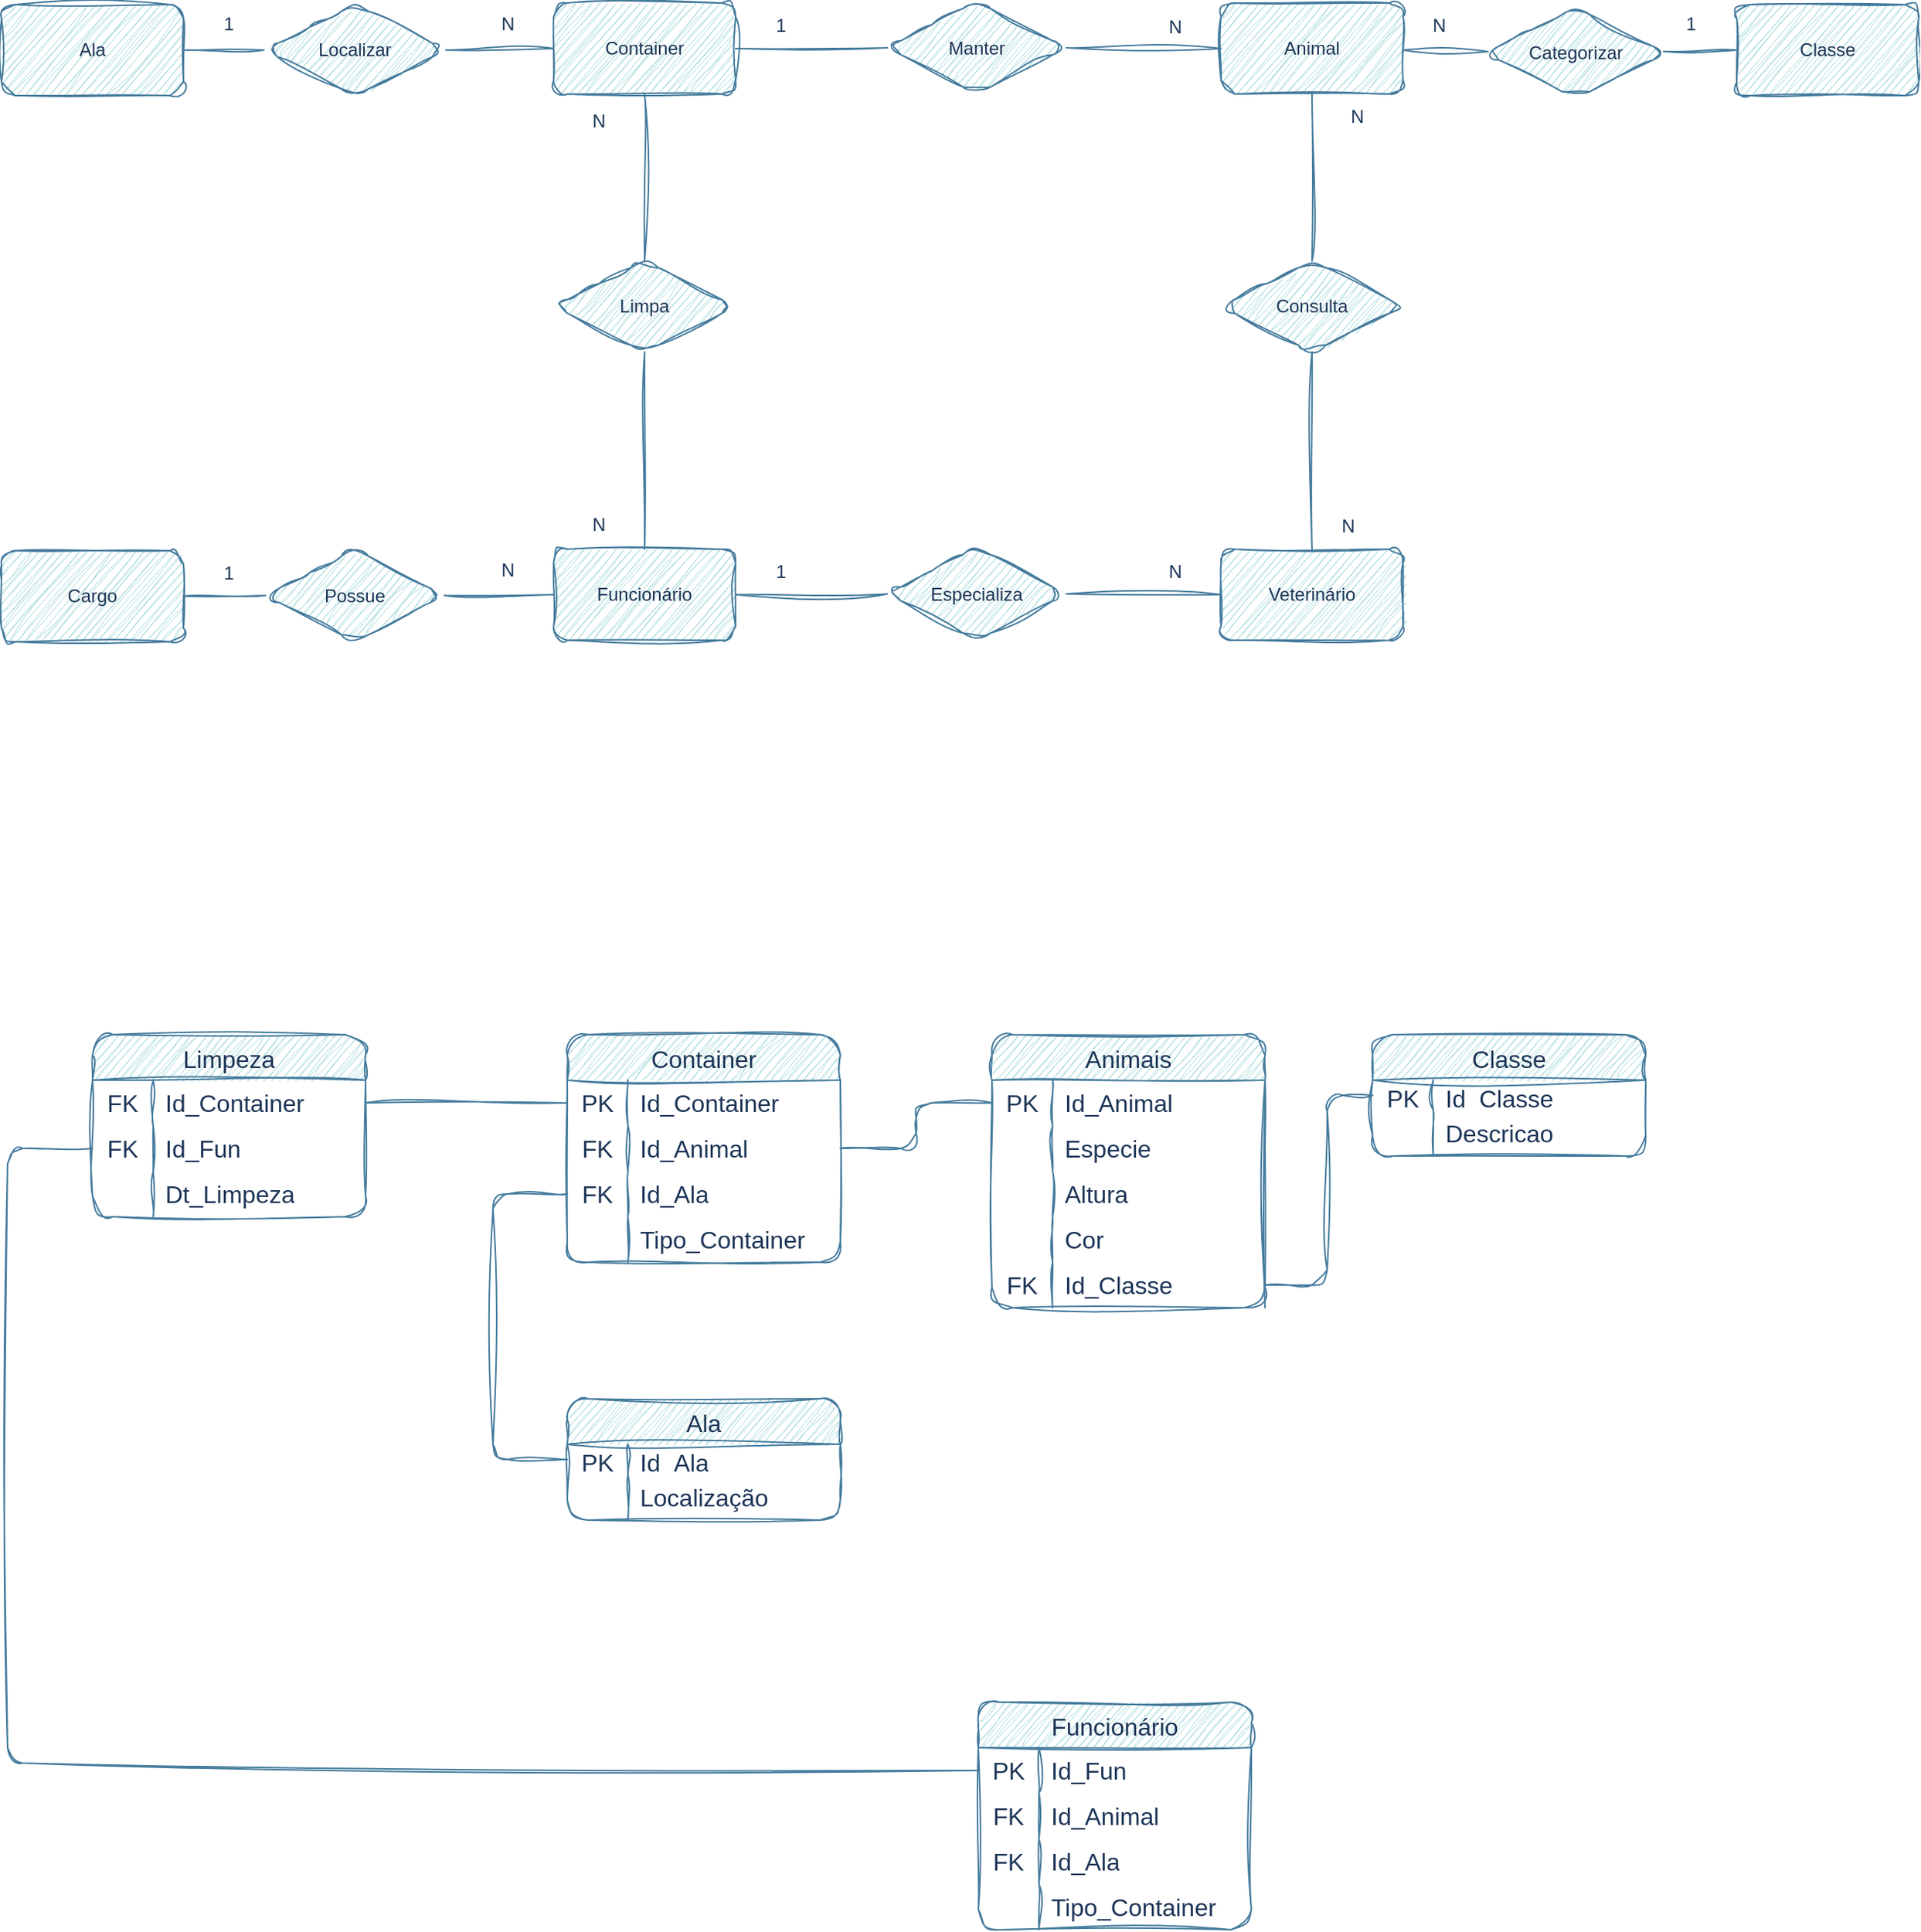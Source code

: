 <mxfile version="22.1.3" type="github">
  <diagram id="C5RBs43oDa-KdzZeNtuy" name="Page-1">
    <mxGraphModel dx="3082" dy="2547" grid="1" gridSize="10" guides="1" tooltips="1" connect="1" arrows="1" fold="1" page="1" pageScale="1" pageWidth="1169" pageHeight="827" background="#FFFFFF" math="0" shadow="0">
      <root>
        <mxCell id="WIyWlLk6GJQsqaUBKTNV-0" />
        <mxCell id="WIyWlLk6GJQsqaUBKTNV-1" parent="WIyWlLk6GJQsqaUBKTNV-0" />
        <mxCell id="AoaK_2IaSsDuwdZKF_Ht-1" value="Classe" style="rounded=1;whiteSpace=wrap;html=1;sketch=1;curveFitting=1;jiggle=2;labelBackgroundColor=none;fillColor=#A8DADC;strokeColor=#457B9D;fontColor=#1D3557;" parent="WIyWlLk6GJQsqaUBKTNV-1" vertex="1">
          <mxGeometry x="500" y="-919" width="120" height="60" as="geometry" />
        </mxCell>
        <mxCell id="AoaK_2IaSsDuwdZKF_Ht-3" value="" style="endArrow=none;html=1;rounded=1;entryX=0;entryY=0.5;entryDx=0;entryDy=0;sketch=1;curveFitting=1;jiggle=2;labelBackgroundColor=none;strokeColor=#457B9D;fontColor=default;" parent="WIyWlLk6GJQsqaUBKTNV-1" source="AoaK_2IaSsDuwdZKF_Ht-0" target="AoaK_2IaSsDuwdZKF_Ht-1" edge="1">
          <mxGeometry width="50" height="50" relative="1" as="geometry">
            <mxPoint x="478" y="-840" as="sourcePoint" />
            <mxPoint x="548.711" y="-890" as="targetPoint" />
          </mxGeometry>
        </mxCell>
        <mxCell id="AoaK_2IaSsDuwdZKF_Ht-4" value="Animal" style="rounded=1;whiteSpace=wrap;html=1;sketch=1;curveFitting=1;jiggle=2;labelBackgroundColor=none;fillColor=#A8DADC;strokeColor=#457B9D;fontColor=#1D3557;" parent="WIyWlLk6GJQsqaUBKTNV-1" vertex="1">
          <mxGeometry x="160" y="-920" width="120" height="60" as="geometry" />
        </mxCell>
        <mxCell id="AoaK_2IaSsDuwdZKF_Ht-8" value="N" style="text;html=1;strokeColor=none;fillColor=none;align=center;verticalAlign=middle;whiteSpace=wrap;rounded=1;sketch=1;curveFitting=1;jiggle=2;labelBackgroundColor=none;fontColor=#1D3557;" parent="WIyWlLk6GJQsqaUBKTNV-1" vertex="1">
          <mxGeometry x="274" y="-920" width="60" height="30" as="geometry" />
        </mxCell>
        <mxCell id="AoaK_2IaSsDuwdZKF_Ht-9" value="1" style="text;html=1;strokeColor=none;fillColor=none;align=center;verticalAlign=middle;whiteSpace=wrap;rounded=1;sketch=1;curveFitting=1;jiggle=2;labelBackgroundColor=none;fontColor=#1D3557;" parent="WIyWlLk6GJQsqaUBKTNV-1" vertex="1">
          <mxGeometry x="440" y="-921" width="60" height="30" as="geometry" />
        </mxCell>
        <mxCell id="AoaK_2IaSsDuwdZKF_Ht-14" value="Manter" style="rhombus;whiteSpace=wrap;html=1;rounded=1;sketch=1;curveFitting=1;jiggle=2;labelBackgroundColor=none;fillColor=#A8DADC;strokeColor=#457B9D;fontColor=#1D3557;" parent="WIyWlLk6GJQsqaUBKTNV-1" vertex="1">
          <mxGeometry x="-60" y="-921" width="118" height="61" as="geometry" />
        </mxCell>
        <mxCell id="AoaK_2IaSsDuwdZKF_Ht-15" value="Container" style="rounded=1;whiteSpace=wrap;html=1;sketch=1;curveFitting=1;jiggle=2;labelBackgroundColor=none;fillColor=#A8DADC;strokeColor=#457B9D;fontColor=#1D3557;" parent="WIyWlLk6GJQsqaUBKTNV-1" vertex="1">
          <mxGeometry x="-280" y="-920" width="120" height="60" as="geometry" />
        </mxCell>
        <mxCell id="AoaK_2IaSsDuwdZKF_Ht-16" value="" style="endArrow=none;html=1;rounded=1;exitX=1;exitY=0.5;exitDx=0;exitDy=0;entryX=0;entryY=0.5;entryDx=0;entryDy=0;sketch=1;curveFitting=1;jiggle=2;labelBackgroundColor=none;strokeColor=#457B9D;fontColor=default;" parent="WIyWlLk6GJQsqaUBKTNV-1" source="AoaK_2IaSsDuwdZKF_Ht-14" target="AoaK_2IaSsDuwdZKF_Ht-4" edge="1">
          <mxGeometry width="50" height="50" relative="1" as="geometry">
            <mxPoint x="290" y="-880" as="sourcePoint" />
            <mxPoint x="390" y="-880" as="targetPoint" />
          </mxGeometry>
        </mxCell>
        <mxCell id="AoaK_2IaSsDuwdZKF_Ht-17" value="" style="endArrow=none;html=1;rounded=1;exitX=1;exitY=0.5;exitDx=0;exitDy=0;entryX=0;entryY=0.5;entryDx=0;entryDy=0;sketch=1;curveFitting=1;jiggle=2;labelBackgroundColor=none;strokeColor=#457B9D;fontColor=default;" parent="WIyWlLk6GJQsqaUBKTNV-1" source="AoaK_2IaSsDuwdZKF_Ht-15" target="AoaK_2IaSsDuwdZKF_Ht-14" edge="1">
          <mxGeometry width="50" height="50" relative="1" as="geometry">
            <mxPoint x="38" y="-880" as="sourcePoint" />
            <mxPoint x="170" y="-880" as="targetPoint" />
          </mxGeometry>
        </mxCell>
        <mxCell id="AoaK_2IaSsDuwdZKF_Ht-18" value="N" style="text;html=1;strokeColor=none;fillColor=none;align=center;verticalAlign=middle;whiteSpace=wrap;rounded=1;sketch=1;curveFitting=1;jiggle=2;labelBackgroundColor=none;fontColor=#1D3557;" parent="WIyWlLk6GJQsqaUBKTNV-1" vertex="1">
          <mxGeometry x="100" y="-919" width="60" height="30" as="geometry" />
        </mxCell>
        <mxCell id="AoaK_2IaSsDuwdZKF_Ht-19" value="1" style="text;html=1;strokeColor=none;fillColor=none;align=center;verticalAlign=middle;whiteSpace=wrap;rounded=1;sketch=1;curveFitting=1;jiggle=2;labelBackgroundColor=none;fontColor=#1D3557;" parent="WIyWlLk6GJQsqaUBKTNV-1" vertex="1">
          <mxGeometry x="-160" y="-920" width="60" height="30" as="geometry" />
        </mxCell>
        <mxCell id="AoaK_2IaSsDuwdZKF_Ht-26" value="Veterinário" style="rounded=1;whiteSpace=wrap;html=1;sketch=1;curveFitting=1;jiggle=2;labelBackgroundColor=none;fillColor=#A8DADC;strokeColor=#457B9D;fontColor=#1D3557;" parent="WIyWlLk6GJQsqaUBKTNV-1" vertex="1">
          <mxGeometry x="160" y="-560" width="120" height="60" as="geometry" />
        </mxCell>
        <mxCell id="AoaK_2IaSsDuwdZKF_Ht-27" value="Consulta" style="rhombus;whiteSpace=wrap;html=1;rounded=1;sketch=1;curveFitting=1;jiggle=2;labelBackgroundColor=none;fillColor=#A8DADC;strokeColor=#457B9D;fontColor=#1D3557;" parent="WIyWlLk6GJQsqaUBKTNV-1" vertex="1">
          <mxGeometry x="160" y="-750" width="120" height="60" as="geometry" />
        </mxCell>
        <mxCell id="AoaK_2IaSsDuwdZKF_Ht-29" value="" style="endArrow=none;html=1;rounded=1;entryX=0.5;entryY=0;entryDx=0;entryDy=0;exitX=0.5;exitY=1;exitDx=0;exitDy=0;sketch=1;curveFitting=1;jiggle=2;labelBackgroundColor=none;strokeColor=#457B9D;fontColor=default;" parent="WIyWlLk6GJQsqaUBKTNV-1" source="AoaK_2IaSsDuwdZKF_Ht-27" target="AoaK_2IaSsDuwdZKF_Ht-26" edge="1">
          <mxGeometry width="50" height="50" relative="1" as="geometry">
            <mxPoint x="220" y="-680" as="sourcePoint" />
            <mxPoint x="230" y="-781" as="targetPoint" />
          </mxGeometry>
        </mxCell>
        <mxCell id="AoaK_2IaSsDuwdZKF_Ht-30" value="Funcionário" style="rounded=1;whiteSpace=wrap;html=1;sketch=1;curveFitting=1;jiggle=2;labelBackgroundColor=none;fillColor=#A8DADC;strokeColor=#457B9D;fontColor=#1D3557;" parent="WIyWlLk6GJQsqaUBKTNV-1" vertex="1">
          <mxGeometry x="-280" y="-560" width="120" height="60" as="geometry" />
        </mxCell>
        <mxCell id="AoaK_2IaSsDuwdZKF_Ht-35" value="N" style="text;html=1;strokeColor=none;fillColor=none;align=center;verticalAlign=middle;whiteSpace=wrap;rounded=1;sketch=1;curveFitting=1;jiggle=2;labelBackgroundColor=none;fontColor=#1D3557;" parent="WIyWlLk6GJQsqaUBKTNV-1" vertex="1">
          <mxGeometry x="214" y="-590" width="60" height="30" as="geometry" />
        </mxCell>
        <mxCell id="AoaK_2IaSsDuwdZKF_Ht-44" value="Animais" style="shape=table;startSize=30;container=1;collapsible=0;childLayout=tableLayout;fixedRows=1;rowLines=0;fontStyle=0;strokeColor=#457B9D;fontSize=16;rounded=1;sketch=1;curveFitting=1;jiggle=2;labelBackgroundColor=none;fillColor=#A8DADC;fontColor=#1D3557;" parent="WIyWlLk6GJQsqaUBKTNV-1" vertex="1">
          <mxGeometry x="9" y="-240" width="180" height="180" as="geometry" />
        </mxCell>
        <mxCell id="AoaK_2IaSsDuwdZKF_Ht-45" value="" style="shape=tableRow;horizontal=0;startSize=0;swimlaneHead=0;swimlaneBody=0;top=0;left=0;bottom=0;right=0;collapsible=0;dropTarget=0;fillColor=none;points=[[0,0.5],[1,0.5]];portConstraint=eastwest;strokeColor=#457B9D;fontSize=16;rounded=1;sketch=1;curveFitting=1;jiggle=2;labelBackgroundColor=none;fontColor=#1D3557;" parent="AoaK_2IaSsDuwdZKF_Ht-44" vertex="1">
          <mxGeometry y="30" width="180" height="30" as="geometry" />
        </mxCell>
        <mxCell id="AoaK_2IaSsDuwdZKF_Ht-46" value="PK" style="shape=partialRectangle;html=1;whiteSpace=wrap;connectable=0;fillColor=none;top=0;left=0;bottom=0;right=0;overflow=hidden;pointerEvents=1;strokeColor=#457B9D;fontSize=16;rounded=1;sketch=1;curveFitting=1;jiggle=2;labelBackgroundColor=none;fontColor=#1D3557;" parent="AoaK_2IaSsDuwdZKF_Ht-45" vertex="1">
          <mxGeometry width="40" height="30" as="geometry">
            <mxRectangle width="40" height="30" as="alternateBounds" />
          </mxGeometry>
        </mxCell>
        <mxCell id="AoaK_2IaSsDuwdZKF_Ht-47" value="Id_Animal" style="shape=partialRectangle;html=1;whiteSpace=wrap;connectable=0;fillColor=none;top=0;left=0;bottom=0;right=0;align=left;spacingLeft=6;overflow=hidden;strokeColor=#457B9D;fontSize=16;rounded=1;sketch=1;curveFitting=1;jiggle=2;labelBackgroundColor=none;fontColor=#1D3557;" parent="AoaK_2IaSsDuwdZKF_Ht-45" vertex="1">
          <mxGeometry x="40" width="140" height="30" as="geometry">
            <mxRectangle width="140" height="30" as="alternateBounds" />
          </mxGeometry>
        </mxCell>
        <mxCell id="AoaK_2IaSsDuwdZKF_Ht-48" value="" style="shape=tableRow;horizontal=0;startSize=0;swimlaneHead=0;swimlaneBody=0;top=0;left=0;bottom=0;right=0;collapsible=0;dropTarget=0;fillColor=none;points=[[0,0.5],[1,0.5]];portConstraint=eastwest;strokeColor=#457B9D;fontSize=16;rounded=1;sketch=1;curveFitting=1;jiggle=2;labelBackgroundColor=none;fontColor=#1D3557;" parent="AoaK_2IaSsDuwdZKF_Ht-44" vertex="1">
          <mxGeometry y="60" width="180" height="30" as="geometry" />
        </mxCell>
        <mxCell id="AoaK_2IaSsDuwdZKF_Ht-49" value="" style="shape=partialRectangle;html=1;whiteSpace=wrap;connectable=0;fillColor=none;top=0;left=0;bottom=0;right=0;overflow=hidden;strokeColor=#457B9D;fontSize=16;rounded=1;sketch=1;curveFitting=1;jiggle=2;labelBackgroundColor=none;fontColor=#1D3557;" parent="AoaK_2IaSsDuwdZKF_Ht-48" vertex="1">
          <mxGeometry width="40" height="30" as="geometry">
            <mxRectangle width="40" height="30" as="alternateBounds" />
          </mxGeometry>
        </mxCell>
        <mxCell id="AoaK_2IaSsDuwdZKF_Ht-50" value="Especie" style="shape=partialRectangle;html=1;whiteSpace=wrap;connectable=0;fillColor=none;top=0;left=0;bottom=0;right=0;align=left;spacingLeft=6;overflow=hidden;strokeColor=#457B9D;fontSize=16;rounded=1;sketch=1;curveFitting=1;jiggle=2;labelBackgroundColor=none;fontColor=#1D3557;" parent="AoaK_2IaSsDuwdZKF_Ht-48" vertex="1">
          <mxGeometry x="40" width="140" height="30" as="geometry">
            <mxRectangle width="140" height="30" as="alternateBounds" />
          </mxGeometry>
        </mxCell>
        <mxCell id="AoaK_2IaSsDuwdZKF_Ht-51" value="" style="shape=tableRow;horizontal=0;startSize=0;swimlaneHead=0;swimlaneBody=0;top=0;left=0;bottom=0;right=0;collapsible=0;dropTarget=0;fillColor=none;points=[[0,0.5],[1,0.5]];portConstraint=eastwest;strokeColor=#457B9D;fontSize=16;rounded=1;sketch=1;curveFitting=1;jiggle=2;labelBackgroundColor=none;fontColor=#1D3557;" parent="AoaK_2IaSsDuwdZKF_Ht-44" vertex="1">
          <mxGeometry y="90" width="180" height="30" as="geometry" />
        </mxCell>
        <mxCell id="AoaK_2IaSsDuwdZKF_Ht-52" value="" style="shape=partialRectangle;html=1;whiteSpace=wrap;connectable=0;fillColor=none;top=0;left=0;bottom=0;right=0;overflow=hidden;strokeColor=#457B9D;fontSize=16;rounded=1;sketch=1;curveFitting=1;jiggle=2;labelBackgroundColor=none;fontColor=#1D3557;" parent="AoaK_2IaSsDuwdZKF_Ht-51" vertex="1">
          <mxGeometry width="40" height="30" as="geometry">
            <mxRectangle width="40" height="30" as="alternateBounds" />
          </mxGeometry>
        </mxCell>
        <mxCell id="AoaK_2IaSsDuwdZKF_Ht-53" value="Altura" style="shape=partialRectangle;html=1;whiteSpace=wrap;connectable=0;fillColor=none;top=0;left=0;bottom=0;right=0;align=left;spacingLeft=6;overflow=hidden;strokeColor=#457B9D;fontSize=16;rounded=1;sketch=1;curveFitting=1;jiggle=2;labelBackgroundColor=none;fontColor=#1D3557;" parent="AoaK_2IaSsDuwdZKF_Ht-51" vertex="1">
          <mxGeometry x="40" width="140" height="30" as="geometry">
            <mxRectangle width="140" height="30" as="alternateBounds" />
          </mxGeometry>
        </mxCell>
        <mxCell id="AoaK_2IaSsDuwdZKF_Ht-56" value="" style="shape=tableRow;horizontal=0;startSize=0;swimlaneHead=0;swimlaneBody=0;top=0;left=0;bottom=0;right=0;collapsible=0;dropTarget=0;fillColor=none;points=[[0,0.5],[1,0.5]];portConstraint=eastwest;strokeColor=#457B9D;fontSize=16;rounded=1;sketch=1;curveFitting=1;jiggle=2;labelBackgroundColor=none;fontColor=#1D3557;" parent="AoaK_2IaSsDuwdZKF_Ht-44" vertex="1">
          <mxGeometry y="120" width="180" height="30" as="geometry" />
        </mxCell>
        <mxCell id="AoaK_2IaSsDuwdZKF_Ht-57" value="" style="shape=partialRectangle;html=1;whiteSpace=wrap;connectable=0;fillColor=none;top=0;left=0;bottom=0;right=0;overflow=hidden;strokeColor=#457B9D;fontSize=16;rounded=1;sketch=1;curveFitting=1;jiggle=2;labelBackgroundColor=none;fontColor=#1D3557;" parent="AoaK_2IaSsDuwdZKF_Ht-56" vertex="1">
          <mxGeometry width="40" height="30" as="geometry">
            <mxRectangle width="40" height="30" as="alternateBounds" />
          </mxGeometry>
        </mxCell>
        <mxCell id="AoaK_2IaSsDuwdZKF_Ht-58" value="Cor" style="shape=partialRectangle;html=1;whiteSpace=wrap;connectable=0;fillColor=none;top=0;left=0;bottom=0;right=0;align=left;spacingLeft=6;overflow=hidden;strokeColor=#457B9D;fontSize=16;rounded=1;sketch=1;curveFitting=1;jiggle=2;labelBackgroundColor=none;fontColor=#1D3557;" parent="AoaK_2IaSsDuwdZKF_Ht-56" vertex="1">
          <mxGeometry x="40" width="140" height="30" as="geometry">
            <mxRectangle width="140" height="30" as="alternateBounds" />
          </mxGeometry>
        </mxCell>
        <mxCell id="AoaK_2IaSsDuwdZKF_Ht-115" value="" style="shape=tableRow;horizontal=0;startSize=0;swimlaneHead=0;swimlaneBody=0;top=0;left=0;bottom=0;right=0;collapsible=0;dropTarget=0;fillColor=none;points=[[0,0.5],[1,0.5]];portConstraint=eastwest;strokeColor=#457B9D;fontSize=16;rounded=1;sketch=1;curveFitting=1;jiggle=2;labelBackgroundColor=none;fontColor=#1D3557;" parent="AoaK_2IaSsDuwdZKF_Ht-44" vertex="1">
          <mxGeometry y="150" width="180" height="30" as="geometry" />
        </mxCell>
        <mxCell id="AoaK_2IaSsDuwdZKF_Ht-116" value="FK" style="shape=partialRectangle;html=1;whiteSpace=wrap;connectable=0;fillColor=none;top=0;left=0;bottom=0;right=0;overflow=hidden;strokeColor=#457B9D;fontSize=16;rounded=1;sketch=1;curveFitting=1;jiggle=2;labelBackgroundColor=none;fontColor=#1D3557;" parent="AoaK_2IaSsDuwdZKF_Ht-115" vertex="1">
          <mxGeometry width="40" height="30" as="geometry">
            <mxRectangle width="40" height="30" as="alternateBounds" />
          </mxGeometry>
        </mxCell>
        <mxCell id="AoaK_2IaSsDuwdZKF_Ht-117" value="Id_Classe" style="shape=partialRectangle;html=1;whiteSpace=wrap;connectable=0;fillColor=none;top=0;left=0;bottom=0;right=0;align=left;spacingLeft=6;overflow=hidden;strokeColor=#457B9D;fontSize=16;rounded=1;sketch=1;curveFitting=1;jiggle=2;labelBackgroundColor=none;fontColor=#1D3557;" parent="AoaK_2IaSsDuwdZKF_Ht-115" vertex="1">
          <mxGeometry x="40" width="140" height="30" as="geometry">
            <mxRectangle width="140" height="30" as="alternateBounds" />
          </mxGeometry>
        </mxCell>
        <mxCell id="lIdoPf1gGKjcN349rqHI-10" value="" style="shape=waypoint;sketch=1;size=6;pointerEvents=1;points=[];fillColor=#A8DADC;resizable=0;rotatable=0;perimeter=centerPerimeter;snapToPoint=1;fontSize=16;strokeColor=#457B9D;fontColor=#1D3557;startSize=30;fontStyle=0;rounded=1;curveFitting=1;jiggle=2;labelBackgroundColor=none;hachureGap=4;fontFamily=Architects Daughter;fontSource=https%3A%2F%2Ffonts.googleapis.com%2Fcss%3Ffamily%3DArchitects%2BDaughter;" vertex="1" parent="AoaK_2IaSsDuwdZKF_Ht-115">
          <mxGeometry x="180" width="NaN" height="30" as="geometry">
            <mxRectangle width="NaN" height="30" as="alternateBounds" />
          </mxGeometry>
        </mxCell>
        <mxCell id="AoaK_2IaSsDuwdZKF_Ht-59" value="Container" style="shape=table;startSize=30;container=1;collapsible=0;childLayout=tableLayout;fixedRows=1;rowLines=0;fontStyle=0;strokeColor=#457B9D;fontSize=16;rounded=1;sketch=1;curveFitting=1;jiggle=2;labelBackgroundColor=none;fillColor=#A8DADC;fontColor=#1D3557;" parent="WIyWlLk6GJQsqaUBKTNV-1" vertex="1">
          <mxGeometry x="-271" y="-240" width="180" height="150" as="geometry" />
        </mxCell>
        <mxCell id="AoaK_2IaSsDuwdZKF_Ht-60" value="" style="shape=tableRow;horizontal=0;startSize=0;swimlaneHead=0;swimlaneBody=0;top=0;left=0;bottom=0;right=0;collapsible=0;dropTarget=0;fillColor=none;points=[[0,0.5],[1,0.5]];portConstraint=eastwest;strokeColor=#457B9D;fontSize=16;rounded=1;sketch=1;curveFitting=1;jiggle=2;labelBackgroundColor=none;fontColor=#1D3557;" parent="AoaK_2IaSsDuwdZKF_Ht-59" vertex="1">
          <mxGeometry y="30" width="180" height="30" as="geometry" />
        </mxCell>
        <mxCell id="AoaK_2IaSsDuwdZKF_Ht-61" value="PK" style="shape=partialRectangle;html=1;whiteSpace=wrap;connectable=0;fillColor=none;top=0;left=0;bottom=0;right=0;overflow=hidden;pointerEvents=1;strokeColor=#457B9D;fontSize=16;rounded=1;sketch=1;curveFitting=1;jiggle=2;labelBackgroundColor=none;fontColor=#1D3557;" parent="AoaK_2IaSsDuwdZKF_Ht-60" vertex="1">
          <mxGeometry width="40" height="30" as="geometry">
            <mxRectangle width="40" height="30" as="alternateBounds" />
          </mxGeometry>
        </mxCell>
        <mxCell id="AoaK_2IaSsDuwdZKF_Ht-62" value="Id_Container" style="shape=partialRectangle;html=1;whiteSpace=wrap;connectable=0;fillColor=none;top=0;left=0;bottom=0;right=0;align=left;spacingLeft=6;overflow=hidden;strokeColor=#457B9D;fontSize=16;rounded=1;sketch=1;curveFitting=1;jiggle=2;labelBackgroundColor=none;fontColor=#1D3557;" parent="AoaK_2IaSsDuwdZKF_Ht-60" vertex="1">
          <mxGeometry x="40" width="140" height="30" as="geometry">
            <mxRectangle width="140" height="30" as="alternateBounds" />
          </mxGeometry>
        </mxCell>
        <mxCell id="AoaK_2IaSsDuwdZKF_Ht-63" value="" style="shape=tableRow;horizontal=0;startSize=0;swimlaneHead=0;swimlaneBody=0;top=0;left=0;bottom=0;right=0;collapsible=0;dropTarget=0;fillColor=none;points=[[0,0.5],[1,0.5]];portConstraint=eastwest;strokeColor=#457B9D;fontSize=16;rounded=1;sketch=1;curveFitting=1;jiggle=2;labelBackgroundColor=none;fontColor=#1D3557;" parent="AoaK_2IaSsDuwdZKF_Ht-59" vertex="1">
          <mxGeometry y="60" width="180" height="30" as="geometry" />
        </mxCell>
        <mxCell id="AoaK_2IaSsDuwdZKF_Ht-64" value="FK" style="shape=partialRectangle;html=1;whiteSpace=wrap;connectable=0;fillColor=none;top=0;left=0;bottom=0;right=0;overflow=hidden;strokeColor=#457B9D;fontSize=16;rounded=1;sketch=1;curveFitting=1;jiggle=2;labelBackgroundColor=none;fontColor=#1D3557;" parent="AoaK_2IaSsDuwdZKF_Ht-63" vertex="1">
          <mxGeometry width="40" height="30" as="geometry">
            <mxRectangle width="40" height="30" as="alternateBounds" />
          </mxGeometry>
        </mxCell>
        <mxCell id="AoaK_2IaSsDuwdZKF_Ht-65" value="Id_Animal" style="shape=partialRectangle;html=1;whiteSpace=wrap;connectable=0;fillColor=none;top=0;left=0;bottom=0;right=0;align=left;spacingLeft=6;overflow=hidden;strokeColor=#457B9D;fontSize=16;rounded=1;sketch=1;curveFitting=1;jiggle=2;labelBackgroundColor=none;fontColor=#1D3557;" parent="AoaK_2IaSsDuwdZKF_Ht-63" vertex="1">
          <mxGeometry x="40" width="140" height="30" as="geometry">
            <mxRectangle width="140" height="30" as="alternateBounds" />
          </mxGeometry>
        </mxCell>
        <mxCell id="AoaK_2IaSsDuwdZKF_Ht-85" value="" style="shape=tableRow;horizontal=0;startSize=0;swimlaneHead=0;swimlaneBody=0;top=0;left=0;bottom=0;right=0;collapsible=0;dropTarget=0;fillColor=none;points=[[0,0.5],[1,0.5]];portConstraint=eastwest;strokeColor=#457B9D;fontSize=16;rounded=1;sketch=1;curveFitting=1;jiggle=2;labelBackgroundColor=none;fontColor=#1D3557;" parent="AoaK_2IaSsDuwdZKF_Ht-59" vertex="1">
          <mxGeometry y="90" width="180" height="30" as="geometry" />
        </mxCell>
        <mxCell id="AoaK_2IaSsDuwdZKF_Ht-86" value="FK" style="shape=partialRectangle;html=1;whiteSpace=wrap;connectable=0;fillColor=none;top=0;left=0;bottom=0;right=0;overflow=hidden;strokeColor=#457B9D;fontSize=16;rounded=1;sketch=1;curveFitting=1;jiggle=2;labelBackgroundColor=none;fontColor=#1D3557;" parent="AoaK_2IaSsDuwdZKF_Ht-85" vertex="1">
          <mxGeometry width="40" height="30" as="geometry">
            <mxRectangle width="40" height="30" as="alternateBounds" />
          </mxGeometry>
        </mxCell>
        <mxCell id="AoaK_2IaSsDuwdZKF_Ht-87" value="Id_Ala" style="shape=partialRectangle;html=1;whiteSpace=wrap;connectable=0;fillColor=none;top=0;left=0;bottom=0;right=0;align=left;spacingLeft=6;overflow=hidden;strokeColor=#457B9D;fontSize=16;rounded=1;sketch=1;curveFitting=1;jiggle=2;labelBackgroundColor=none;fontColor=#1D3557;" parent="AoaK_2IaSsDuwdZKF_Ht-85" vertex="1">
          <mxGeometry x="40" width="140" height="30" as="geometry">
            <mxRectangle width="140" height="30" as="alternateBounds" />
          </mxGeometry>
        </mxCell>
        <mxCell id="AoaK_2IaSsDuwdZKF_Ht-66" value="" style="shape=tableRow;horizontal=0;startSize=0;swimlaneHead=0;swimlaneBody=0;top=0;left=0;bottom=0;right=0;collapsible=0;dropTarget=0;fillColor=none;points=[[0,0.5],[1,0.5]];portConstraint=eastwest;strokeColor=#457B9D;fontSize=16;rounded=1;sketch=1;curveFitting=1;jiggle=2;labelBackgroundColor=none;fontColor=#1D3557;" parent="AoaK_2IaSsDuwdZKF_Ht-59" vertex="1">
          <mxGeometry y="120" width="180" height="30" as="geometry" />
        </mxCell>
        <mxCell id="AoaK_2IaSsDuwdZKF_Ht-67" value="" style="shape=partialRectangle;html=1;whiteSpace=wrap;connectable=0;fillColor=none;top=0;left=0;bottom=0;right=0;overflow=hidden;strokeColor=#457B9D;fontSize=16;rounded=1;sketch=1;curveFitting=1;jiggle=2;labelBackgroundColor=none;fontColor=#1D3557;" parent="AoaK_2IaSsDuwdZKF_Ht-66" vertex="1">
          <mxGeometry width="40" height="30" as="geometry">
            <mxRectangle width="40" height="30" as="alternateBounds" />
          </mxGeometry>
        </mxCell>
        <mxCell id="AoaK_2IaSsDuwdZKF_Ht-68" value="Tipo_Container" style="shape=partialRectangle;html=1;whiteSpace=wrap;connectable=0;fillColor=none;top=0;left=0;bottom=0;right=0;align=left;spacingLeft=6;overflow=hidden;strokeColor=#457B9D;fontSize=16;rounded=1;sketch=1;curveFitting=1;jiggle=2;labelBackgroundColor=none;fontColor=#1D3557;" parent="AoaK_2IaSsDuwdZKF_Ht-66" vertex="1">
          <mxGeometry x="40" width="140" height="30" as="geometry">
            <mxRectangle width="140" height="30" as="alternateBounds" />
          </mxGeometry>
        </mxCell>
        <mxCell id="AoaK_2IaSsDuwdZKF_Ht-75" value="Ala" style="shape=table;startSize=30;container=1;collapsible=0;childLayout=tableLayout;fixedRows=1;rowLines=0;fontStyle=0;strokeColor=#457B9D;fontSize=16;rounded=1;sketch=1;curveFitting=1;jiggle=2;labelBackgroundColor=none;fillColor=#A8DADC;fontColor=#1D3557;" parent="WIyWlLk6GJQsqaUBKTNV-1" vertex="1">
          <mxGeometry x="-271" width="180" height="80" as="geometry" />
        </mxCell>
        <mxCell id="AoaK_2IaSsDuwdZKF_Ht-76" value="" style="shape=tableRow;horizontal=0;startSize=0;swimlaneHead=0;swimlaneBody=0;top=0;left=0;bottom=0;right=0;collapsible=0;dropTarget=0;fillColor=none;points=[[0,0.5],[1,0.5]];portConstraint=eastwest;strokeColor=#457B9D;fontSize=16;rounded=1;sketch=1;curveFitting=1;jiggle=2;labelBackgroundColor=none;fontColor=#1D3557;" parent="AoaK_2IaSsDuwdZKF_Ht-75" vertex="1">
          <mxGeometry y="30" width="180" height="20" as="geometry" />
        </mxCell>
        <mxCell id="AoaK_2IaSsDuwdZKF_Ht-77" value="PK" style="shape=partialRectangle;html=1;whiteSpace=wrap;connectable=0;fillColor=none;top=0;left=0;bottom=0;right=0;overflow=hidden;pointerEvents=1;strokeColor=#457B9D;fontSize=16;rounded=1;sketch=1;curveFitting=1;jiggle=2;labelBackgroundColor=none;fontColor=#1D3557;" parent="AoaK_2IaSsDuwdZKF_Ht-76" vertex="1">
          <mxGeometry width="40" height="20" as="geometry">
            <mxRectangle width="40" height="20" as="alternateBounds" />
          </mxGeometry>
        </mxCell>
        <mxCell id="AoaK_2IaSsDuwdZKF_Ht-78" value="Id_Ala" style="shape=partialRectangle;html=1;whiteSpace=wrap;connectable=0;fillColor=none;top=0;left=0;bottom=0;right=0;align=left;spacingLeft=6;overflow=hidden;strokeColor=#457B9D;fontSize=16;rounded=1;sketch=1;curveFitting=1;jiggle=2;labelBackgroundColor=none;fontColor=#1D3557;" parent="AoaK_2IaSsDuwdZKF_Ht-76" vertex="1">
          <mxGeometry x="40" width="140" height="20" as="geometry">
            <mxRectangle width="140" height="20" as="alternateBounds" />
          </mxGeometry>
        </mxCell>
        <mxCell id="AoaK_2IaSsDuwdZKF_Ht-79" value="" style="shape=tableRow;horizontal=0;startSize=0;swimlaneHead=0;swimlaneBody=0;top=0;left=0;bottom=0;right=0;collapsible=0;dropTarget=0;fillColor=none;points=[[0,0.5],[1,0.5]];portConstraint=eastwest;strokeColor=#457B9D;fontSize=16;rounded=1;sketch=1;curveFitting=1;jiggle=2;labelBackgroundColor=none;fontColor=#1D3557;" parent="AoaK_2IaSsDuwdZKF_Ht-75" vertex="1">
          <mxGeometry y="50" width="180" height="30" as="geometry" />
        </mxCell>
        <mxCell id="AoaK_2IaSsDuwdZKF_Ht-80" value="" style="shape=partialRectangle;html=1;whiteSpace=wrap;connectable=0;fillColor=none;top=0;left=0;bottom=0;right=0;overflow=hidden;strokeColor=#457B9D;fontSize=16;rounded=1;sketch=1;curveFitting=1;jiggle=2;labelBackgroundColor=none;fontColor=#1D3557;" parent="AoaK_2IaSsDuwdZKF_Ht-79" vertex="1">
          <mxGeometry width="40" height="30" as="geometry">
            <mxRectangle width="40" height="30" as="alternateBounds" />
          </mxGeometry>
        </mxCell>
        <mxCell id="AoaK_2IaSsDuwdZKF_Ht-81" value="Localização" style="shape=partialRectangle;html=1;whiteSpace=wrap;connectable=0;fillColor=none;top=0;left=0;bottom=0;right=0;align=left;spacingLeft=6;overflow=hidden;strokeColor=#457B9D;fontSize=16;rounded=1;sketch=1;curveFitting=1;jiggle=2;labelBackgroundColor=none;fontColor=#1D3557;" parent="AoaK_2IaSsDuwdZKF_Ht-79" vertex="1">
          <mxGeometry x="40" width="140" height="30" as="geometry">
            <mxRectangle width="140" height="30" as="alternateBounds" />
          </mxGeometry>
        </mxCell>
        <mxCell id="AoaK_2IaSsDuwdZKF_Ht-88" value="" style="endArrow=none;html=1;rounded=1;exitX=0;exitY=0.5;exitDx=0;exitDy=0;entryX=1;entryY=0.5;entryDx=0;entryDy=0;sketch=1;curveFitting=1;jiggle=2;labelBackgroundColor=none;strokeColor=#457B9D;fontColor=default;" parent="WIyWlLk6GJQsqaUBKTNV-1" source="AoaK_2IaSsDuwdZKF_Ht-45" target="AoaK_2IaSsDuwdZKF_Ht-63" edge="1">
          <mxGeometry width="50" height="50" relative="1" as="geometry">
            <mxPoint x="-90" y="-360" as="sourcePoint" />
            <mxPoint x="-91" y="-300" as="targetPoint" />
            <Array as="points">
              <mxPoint x="-41" y="-195" />
              <mxPoint x="-41" y="-165" />
            </Array>
          </mxGeometry>
        </mxCell>
        <mxCell id="AoaK_2IaSsDuwdZKF_Ht-89" value="" style="endArrow=none;html=1;rounded=1;exitX=0;exitY=0.5;exitDx=0;exitDy=0;entryX=0;entryY=0.5;entryDx=0;entryDy=0;sketch=1;curveFitting=1;jiggle=2;labelBackgroundColor=none;strokeColor=#457B9D;fontColor=default;" parent="WIyWlLk6GJQsqaUBKTNV-1" source="AoaK_2IaSsDuwdZKF_Ht-85" target="AoaK_2IaSsDuwdZKF_Ht-76" edge="1">
          <mxGeometry width="50" height="50" relative="1" as="geometry">
            <mxPoint x="-290" y="-220" as="sourcePoint" />
            <mxPoint x="-300" y="-40" as="targetPoint" />
            <Array as="points">
              <mxPoint x="-320" y="-135" />
              <mxPoint x="-320" y="40" />
            </Array>
          </mxGeometry>
        </mxCell>
        <mxCell id="AoaK_2IaSsDuwdZKF_Ht-118" value="Classe" style="shape=table;startSize=30;container=1;collapsible=0;childLayout=tableLayout;fixedRows=1;rowLines=0;fontStyle=0;strokeColor=#457B9D;fontSize=16;rounded=1;sketch=1;curveFitting=1;jiggle=2;labelBackgroundColor=none;fillColor=#A8DADC;fontColor=#1D3557;" parent="WIyWlLk6GJQsqaUBKTNV-1" vertex="1">
          <mxGeometry x="260" y="-240" width="180" height="80" as="geometry" />
        </mxCell>
        <mxCell id="AoaK_2IaSsDuwdZKF_Ht-119" value="" style="shape=tableRow;horizontal=0;startSize=0;swimlaneHead=0;swimlaneBody=0;top=0;left=0;bottom=0;right=0;collapsible=0;dropTarget=0;fillColor=none;points=[[0,0.5],[1,0.5]];portConstraint=eastwest;strokeColor=#457B9D;fontSize=16;rounded=1;sketch=1;curveFitting=1;jiggle=2;labelBackgroundColor=none;fontColor=#1D3557;" parent="AoaK_2IaSsDuwdZKF_Ht-118" vertex="1">
          <mxGeometry y="30" width="180" height="20" as="geometry" />
        </mxCell>
        <mxCell id="AoaK_2IaSsDuwdZKF_Ht-120" value="PK" style="shape=partialRectangle;html=1;whiteSpace=wrap;connectable=0;fillColor=none;top=0;left=0;bottom=0;right=0;overflow=hidden;pointerEvents=1;strokeColor=#457B9D;fontSize=16;rounded=1;sketch=1;curveFitting=1;jiggle=2;labelBackgroundColor=none;fontColor=#1D3557;" parent="AoaK_2IaSsDuwdZKF_Ht-119" vertex="1">
          <mxGeometry width="40" height="20" as="geometry">
            <mxRectangle width="40" height="20" as="alternateBounds" />
          </mxGeometry>
        </mxCell>
        <mxCell id="AoaK_2IaSsDuwdZKF_Ht-121" value="Id_Classe" style="shape=partialRectangle;html=1;whiteSpace=wrap;connectable=0;fillColor=none;top=0;left=0;bottom=0;right=0;align=left;spacingLeft=6;overflow=hidden;strokeColor=#457B9D;fontSize=16;rounded=1;sketch=1;curveFitting=1;jiggle=2;labelBackgroundColor=none;fontColor=#1D3557;" parent="AoaK_2IaSsDuwdZKF_Ht-119" vertex="1">
          <mxGeometry x="40" width="140" height="20" as="geometry">
            <mxRectangle width="140" height="20" as="alternateBounds" />
          </mxGeometry>
        </mxCell>
        <mxCell id="lIdoPf1gGKjcN349rqHI-0" value="" style="shape=tableRow;horizontal=0;startSize=0;swimlaneHead=0;swimlaneBody=0;top=0;left=0;bottom=0;right=0;collapsible=0;dropTarget=0;fillColor=none;points=[[0,0.5],[1,0.5]];portConstraint=eastwest;strokeColor=#457B9D;fontSize=16;rounded=1;sketch=1;curveFitting=1;jiggle=2;labelBackgroundColor=none;fontColor=#1D3557;" vertex="1" parent="AoaK_2IaSsDuwdZKF_Ht-118">
          <mxGeometry y="50" width="180" height="30" as="geometry" />
        </mxCell>
        <mxCell id="lIdoPf1gGKjcN349rqHI-1" value="" style="shape=partialRectangle;html=1;whiteSpace=wrap;connectable=0;fillColor=none;top=0;left=0;bottom=0;right=0;overflow=hidden;strokeColor=#457B9D;fontSize=16;rounded=1;sketch=1;curveFitting=1;jiggle=2;labelBackgroundColor=none;fontColor=#1D3557;" vertex="1" parent="lIdoPf1gGKjcN349rqHI-0">
          <mxGeometry width="40" height="30" as="geometry">
            <mxRectangle width="40" height="30" as="alternateBounds" />
          </mxGeometry>
        </mxCell>
        <mxCell id="lIdoPf1gGKjcN349rqHI-2" value="Descricao" style="shape=partialRectangle;html=1;whiteSpace=wrap;connectable=0;fillColor=none;top=0;left=0;bottom=0;right=0;align=left;spacingLeft=6;overflow=hidden;strokeColor=#457B9D;fontSize=16;rounded=1;sketch=1;curveFitting=1;jiggle=2;labelBackgroundColor=none;fontColor=#1D3557;" vertex="1" parent="lIdoPf1gGKjcN349rqHI-0">
          <mxGeometry x="40" width="140" height="30" as="geometry">
            <mxRectangle width="140" height="30" as="alternateBounds" />
          </mxGeometry>
        </mxCell>
        <mxCell id="oqTbiJwPYjKJjacwFd0H-3" value="" style="endArrow=none;html=1;rounded=1;exitX=0.5;exitY=1;exitDx=0;exitDy=0;sketch=1;curveFitting=1;jiggle=2;labelBackgroundColor=none;strokeColor=#457B9D;fontColor=default;" parent="WIyWlLk6GJQsqaUBKTNV-1" source="AoaK_2IaSsDuwdZKF_Ht-4" target="AoaK_2IaSsDuwdZKF_Ht-27" edge="1">
          <mxGeometry width="50" height="50" relative="1" as="geometry">
            <mxPoint x="230" y="-721" as="sourcePoint" />
            <mxPoint x="230" y="-661" as="targetPoint" />
          </mxGeometry>
        </mxCell>
        <mxCell id="oqTbiJwPYjKJjacwFd0H-6" value="Especializa" style="rhombus;whiteSpace=wrap;html=1;rounded=1;sketch=1;curveFitting=1;jiggle=2;labelBackgroundColor=none;fillColor=#A8DADC;strokeColor=#457B9D;fontColor=#1D3557;" parent="WIyWlLk6GJQsqaUBKTNV-1" vertex="1">
          <mxGeometry x="-60" y="-561" width="118" height="61" as="geometry" />
        </mxCell>
        <mxCell id="oqTbiJwPYjKJjacwFd0H-7" value="" style="endArrow=none;html=1;rounded=1;exitX=1;exitY=0.5;exitDx=0;exitDy=0;entryX=0;entryY=0.5;entryDx=0;entryDy=0;sketch=1;curveFitting=1;jiggle=2;labelBackgroundColor=none;strokeColor=#457B9D;fontColor=default;" parent="WIyWlLk6GJQsqaUBKTNV-1" source="oqTbiJwPYjKJjacwFd0H-6" target="AoaK_2IaSsDuwdZKF_Ht-26" edge="1">
          <mxGeometry width="50" height="50" relative="1" as="geometry">
            <mxPoint x="68" y="-779" as="sourcePoint" />
            <mxPoint x="170" y="-780" as="targetPoint" />
          </mxGeometry>
        </mxCell>
        <mxCell id="oqTbiJwPYjKJjacwFd0H-8" value="" style="endArrow=none;html=1;rounded=1;exitX=1;exitY=0.5;exitDx=0;exitDy=0;entryX=0;entryY=0.5;entryDx=0;entryDy=0;sketch=1;curveFitting=1;jiggle=2;labelBackgroundColor=none;strokeColor=#457B9D;fontColor=default;" parent="WIyWlLk6GJQsqaUBKTNV-1" source="AoaK_2IaSsDuwdZKF_Ht-30" target="oqTbiJwPYjKJjacwFd0H-6" edge="1">
          <mxGeometry width="50" height="50" relative="1" as="geometry">
            <mxPoint x="68" y="-519" as="sourcePoint" />
            <mxPoint x="170" y="-520" as="targetPoint" />
          </mxGeometry>
        </mxCell>
        <mxCell id="oqTbiJwPYjKJjacwFd0H-9" value="1" style="text;html=1;strokeColor=none;fillColor=none;align=center;verticalAlign=middle;whiteSpace=wrap;rounded=1;sketch=1;curveFitting=1;jiggle=2;labelBackgroundColor=none;fontColor=#1D3557;" parent="WIyWlLk6GJQsqaUBKTNV-1" vertex="1">
          <mxGeometry x="-160" y="-560" width="60" height="30" as="geometry" />
        </mxCell>
        <mxCell id="oqTbiJwPYjKJjacwFd0H-10" value="N" style="text;html=1;strokeColor=none;fillColor=none;align=center;verticalAlign=middle;whiteSpace=wrap;rounded=1;sketch=1;curveFitting=1;jiggle=2;labelBackgroundColor=none;fontColor=#1D3557;" parent="WIyWlLk6GJQsqaUBKTNV-1" vertex="1">
          <mxGeometry x="100" y="-560" width="60" height="30" as="geometry" />
        </mxCell>
        <mxCell id="oqTbiJwPYjKJjacwFd0H-13" value="Limpa" style="rhombus;whiteSpace=wrap;html=1;rounded=1;sketch=1;curveFitting=1;jiggle=2;labelBackgroundColor=none;fillColor=#A8DADC;strokeColor=#457B9D;fontColor=#1D3557;" parent="WIyWlLk6GJQsqaUBKTNV-1" vertex="1">
          <mxGeometry x="-280" y="-750" width="120" height="60" as="geometry" />
        </mxCell>
        <mxCell id="oqTbiJwPYjKJjacwFd0H-15" value="" style="endArrow=none;html=1;rounded=1;entryX=0.5;entryY=0;entryDx=0;entryDy=0;exitX=0.5;exitY=1;exitDx=0;exitDy=0;sketch=1;curveFitting=1;jiggle=2;labelBackgroundColor=none;strokeColor=#457B9D;fontColor=default;" parent="WIyWlLk6GJQsqaUBKTNV-1" source="oqTbiJwPYjKJjacwFd0H-13" target="AoaK_2IaSsDuwdZKF_Ht-30" edge="1">
          <mxGeometry width="50" height="50" relative="1" as="geometry">
            <mxPoint x="230" y="-680" as="sourcePoint" />
            <mxPoint x="230" y="-550" as="targetPoint" />
          </mxGeometry>
        </mxCell>
        <mxCell id="oqTbiJwPYjKJjacwFd0H-16" value="" style="endArrow=none;html=1;rounded=1;entryX=0.5;entryY=0;entryDx=0;entryDy=0;exitX=0.5;exitY=1;exitDx=0;exitDy=0;sketch=1;curveFitting=1;jiggle=2;labelBackgroundColor=none;strokeColor=#457B9D;fontColor=default;" parent="WIyWlLk6GJQsqaUBKTNV-1" source="AoaK_2IaSsDuwdZKF_Ht-15" target="oqTbiJwPYjKJjacwFd0H-13" edge="1">
          <mxGeometry width="50" height="50" relative="1" as="geometry">
            <mxPoint x="-210" y="-680" as="sourcePoint" />
            <mxPoint x="-210" y="-550" as="targetPoint" />
          </mxGeometry>
        </mxCell>
        <mxCell id="oqTbiJwPYjKJjacwFd0H-17" value="Ala" style="rounded=1;whiteSpace=wrap;html=1;sketch=1;curveFitting=1;jiggle=2;labelBackgroundColor=none;fillColor=#A8DADC;strokeColor=#457B9D;fontColor=#1D3557;" parent="WIyWlLk6GJQsqaUBKTNV-1" vertex="1">
          <mxGeometry x="-644" y="-919" width="120" height="60" as="geometry" />
        </mxCell>
        <mxCell id="oqTbiJwPYjKJjacwFd0H-18" value="Localizar" style="rhombus;whiteSpace=wrap;html=1;rounded=1;sketch=1;curveFitting=1;jiggle=2;labelBackgroundColor=none;fillColor=#A8DADC;strokeColor=#457B9D;fontColor=#1D3557;" parent="WIyWlLk6GJQsqaUBKTNV-1" vertex="1">
          <mxGeometry x="-471" y="-919" width="120" height="60" as="geometry" />
        </mxCell>
        <mxCell id="--3IPLWMdfYh0gsDapgk-0" value="Cargo" style="rounded=1;whiteSpace=wrap;html=1;sketch=1;curveFitting=1;jiggle=2;labelBackgroundColor=none;fillColor=#A8DADC;strokeColor=#457B9D;fontColor=#1D3557;" parent="WIyWlLk6GJQsqaUBKTNV-1" vertex="1">
          <mxGeometry x="-644" y="-559" width="120" height="60" as="geometry" />
        </mxCell>
        <mxCell id="--3IPLWMdfYh0gsDapgk-5" value="Possue" style="rhombus;whiteSpace=wrap;html=1;rounded=1;sketch=1;curveFitting=1;jiggle=2;labelBackgroundColor=none;fillColor=#A8DADC;strokeColor=#457B9D;fontColor=#1D3557;" parent="WIyWlLk6GJQsqaUBKTNV-1" vertex="1">
          <mxGeometry x="-470" y="-560" width="118" height="61" as="geometry" />
        </mxCell>
        <mxCell id="--3IPLWMdfYh0gsDapgk-6" value="" style="endArrow=none;html=1;rounded=1;exitX=1;exitY=0.5;exitDx=0;exitDy=0;entryX=0;entryY=0.5;entryDx=0;entryDy=0;sketch=1;curveFitting=1;jiggle=2;labelBackgroundColor=none;strokeColor=#457B9D;fontColor=default;" parent="WIyWlLk6GJQsqaUBKTNV-1" source="--3IPLWMdfYh0gsDapgk-5" target="AoaK_2IaSsDuwdZKF_Ht-30" edge="1">
          <mxGeometry width="50" height="50" relative="1" as="geometry">
            <mxPoint x="-150" y="-520" as="sourcePoint" />
            <mxPoint x="-50" y="-519" as="targetPoint" />
          </mxGeometry>
        </mxCell>
        <mxCell id="--3IPLWMdfYh0gsDapgk-8" value="" style="endArrow=none;html=1;rounded=1;sketch=1;curveFitting=1;jiggle=2;labelBackgroundColor=none;strokeColor=#457B9D;fontColor=default;" parent="WIyWlLk6GJQsqaUBKTNV-1" source="AoaK_2IaSsDuwdZKF_Ht-4" target="AoaK_2IaSsDuwdZKF_Ht-0" edge="1">
          <mxGeometry width="50" height="50" relative="1" as="geometry">
            <mxPoint x="280" y="-890" as="sourcePoint" />
            <mxPoint x="380" y="-890" as="targetPoint" />
          </mxGeometry>
        </mxCell>
        <mxCell id="AoaK_2IaSsDuwdZKF_Ht-0" value="Categorizar" style="rhombus;whiteSpace=wrap;html=1;rounded=1;sketch=1;curveFitting=1;jiggle=2;labelBackgroundColor=none;fillColor=#A8DADC;strokeColor=#457B9D;fontColor=#1D3557;" parent="WIyWlLk6GJQsqaUBKTNV-1" vertex="1">
          <mxGeometry x="334" y="-917" width="120" height="60" as="geometry" />
        </mxCell>
        <mxCell id="--3IPLWMdfYh0gsDapgk-10" value="" style="endArrow=none;html=1;rounded=1;exitX=1;exitY=0.5;exitDx=0;exitDy=0;entryX=0;entryY=0.5;entryDx=0;entryDy=0;sketch=1;curveFitting=1;jiggle=2;labelBackgroundColor=none;strokeColor=#457B9D;fontColor=default;" parent="WIyWlLk6GJQsqaUBKTNV-1" source="oqTbiJwPYjKJjacwFd0H-18" target="AoaK_2IaSsDuwdZKF_Ht-15" edge="1">
          <mxGeometry width="50" height="50" relative="1" as="geometry">
            <mxPoint x="-150" y="-880" as="sourcePoint" />
            <mxPoint x="-10" y="-880" as="targetPoint" />
          </mxGeometry>
        </mxCell>
        <mxCell id="--3IPLWMdfYh0gsDapgk-11" value="" style="endArrow=none;html=1;rounded=1;exitX=1;exitY=0.5;exitDx=0;exitDy=0;entryX=0;entryY=0.5;entryDx=0;entryDy=0;sketch=1;curveFitting=1;jiggle=2;labelBackgroundColor=none;strokeColor=#457B9D;fontColor=default;" parent="WIyWlLk6GJQsqaUBKTNV-1" source="oqTbiJwPYjKJjacwFd0H-17" target="oqTbiJwPYjKJjacwFd0H-18" edge="1">
          <mxGeometry width="50" height="50" relative="1" as="geometry">
            <mxPoint x="-341" y="-879" as="sourcePoint" />
            <mxPoint x="-270" y="-880" as="targetPoint" />
          </mxGeometry>
        </mxCell>
        <mxCell id="--3IPLWMdfYh0gsDapgk-12" value="" style="endArrow=none;html=1;rounded=1;exitX=1;exitY=0.5;exitDx=0;exitDy=0;entryX=0;entryY=0.5;entryDx=0;entryDy=0;sketch=1;curveFitting=1;jiggle=2;labelBackgroundColor=none;strokeColor=#457B9D;fontColor=default;" parent="WIyWlLk6GJQsqaUBKTNV-1" source="--3IPLWMdfYh0gsDapgk-0" target="--3IPLWMdfYh0gsDapgk-5" edge="1">
          <mxGeometry width="50" height="50" relative="1" as="geometry">
            <mxPoint x="-514" y="-879" as="sourcePoint" />
            <mxPoint x="-480" y="-530" as="targetPoint" />
          </mxGeometry>
        </mxCell>
        <mxCell id="--3IPLWMdfYh0gsDapgk-13" value="1" style="text;html=1;strokeColor=none;fillColor=none;align=center;verticalAlign=middle;whiteSpace=wrap;rounded=1;sketch=1;curveFitting=1;jiggle=2;labelBackgroundColor=none;fontColor=#1D3557;" parent="WIyWlLk6GJQsqaUBKTNV-1" vertex="1">
          <mxGeometry x="-524" y="-559" width="60" height="30" as="geometry" />
        </mxCell>
        <mxCell id="--3IPLWMdfYh0gsDapgk-14" value="N" style="text;html=1;strokeColor=none;fillColor=none;align=center;verticalAlign=middle;whiteSpace=wrap;rounded=1;sketch=1;curveFitting=1;jiggle=2;labelBackgroundColor=none;fontColor=#1D3557;" parent="WIyWlLk6GJQsqaUBKTNV-1" vertex="1">
          <mxGeometry x="-340" y="-561" width="60" height="30" as="geometry" />
        </mxCell>
        <mxCell id="--3IPLWMdfYh0gsDapgk-15" value="1" style="text;html=1;strokeColor=none;fillColor=none;align=center;verticalAlign=middle;whiteSpace=wrap;rounded=1;sketch=1;curveFitting=1;jiggle=2;labelBackgroundColor=none;fontColor=#1D3557;" parent="WIyWlLk6GJQsqaUBKTNV-1" vertex="1">
          <mxGeometry x="-524" y="-921" width="60" height="30" as="geometry" />
        </mxCell>
        <mxCell id="--3IPLWMdfYh0gsDapgk-16" value="N" style="text;html=1;strokeColor=none;fillColor=none;align=center;verticalAlign=middle;whiteSpace=wrap;rounded=1;sketch=1;curveFitting=1;jiggle=2;labelBackgroundColor=none;fontColor=#1D3557;" parent="WIyWlLk6GJQsqaUBKTNV-1" vertex="1">
          <mxGeometry x="-340" y="-921" width="60" height="30" as="geometry" />
        </mxCell>
        <mxCell id="--3IPLWMdfYh0gsDapgk-17" value="N" style="text;html=1;strokeColor=none;fillColor=none;align=center;verticalAlign=middle;whiteSpace=wrap;rounded=1;sketch=1;curveFitting=1;jiggle=2;labelBackgroundColor=none;fontColor=#1D3557;" parent="WIyWlLk6GJQsqaUBKTNV-1" vertex="1">
          <mxGeometry x="220" y="-860" width="60" height="30" as="geometry" />
        </mxCell>
        <mxCell id="--3IPLWMdfYh0gsDapgk-18" value="N" style="text;html=1;strokeColor=none;fillColor=none;align=center;verticalAlign=middle;whiteSpace=wrap;rounded=1;sketch=1;curveFitting=1;jiggle=2;labelBackgroundColor=none;fontColor=#1D3557;" parent="WIyWlLk6GJQsqaUBKTNV-1" vertex="1">
          <mxGeometry x="-280" y="-591" width="60" height="30" as="geometry" />
        </mxCell>
        <mxCell id="--3IPLWMdfYh0gsDapgk-19" value="N" style="text;html=1;strokeColor=none;fillColor=none;align=center;verticalAlign=middle;whiteSpace=wrap;rounded=1;sketch=1;curveFitting=1;jiggle=2;labelBackgroundColor=none;fontColor=#1D3557;" parent="WIyWlLk6GJQsqaUBKTNV-1" vertex="1">
          <mxGeometry x="-280" y="-857" width="60" height="30" as="geometry" />
        </mxCell>
        <mxCell id="lIdoPf1gGKjcN349rqHI-3" value="" style="endArrow=none;html=1;rounded=1;exitX=0;exitY=0.5;exitDx=0;exitDy=0;entryX=1;entryY=0.5;entryDx=0;entryDy=0;sketch=1;curveFitting=1;jiggle=2;labelBackgroundColor=none;strokeColor=#457B9D;fontColor=default;" edge="1" parent="WIyWlLk6GJQsqaUBKTNV-1" source="AoaK_2IaSsDuwdZKF_Ht-119" target="AoaK_2IaSsDuwdZKF_Ht-115">
          <mxGeometry width="50" height="50" relative="1" as="geometry">
            <mxPoint x="310" y="-100" as="sourcePoint" />
            <mxPoint x="210" y="-70" as="targetPoint" />
            <Array as="points">
              <mxPoint x="230" y="-200" />
              <mxPoint x="230" y="-75" />
            </Array>
          </mxGeometry>
        </mxCell>
        <mxCell id="lIdoPf1gGKjcN349rqHI-14" value="Limpeza" style="shape=table;startSize=30;container=1;collapsible=0;childLayout=tableLayout;fixedRows=1;rowLines=0;fontStyle=0;strokeColor=#457B9D;fontSize=16;rounded=1;sketch=1;curveFitting=1;jiggle=2;labelBackgroundColor=none;fillColor=#A8DADC;fontColor=#1D3557;" vertex="1" parent="WIyWlLk6GJQsqaUBKTNV-1">
          <mxGeometry x="-584" y="-240" width="180" height="120" as="geometry" />
        </mxCell>
        <mxCell id="lIdoPf1gGKjcN349rqHI-15" value="" style="shape=tableRow;horizontal=0;startSize=0;swimlaneHead=0;swimlaneBody=0;top=0;left=0;bottom=0;right=0;collapsible=0;dropTarget=0;fillColor=none;points=[[0,0.5],[1,0.5]];portConstraint=eastwest;strokeColor=#457B9D;fontSize=16;rounded=1;sketch=1;curveFitting=1;jiggle=2;labelBackgroundColor=none;fontColor=#1D3557;" vertex="1" parent="lIdoPf1gGKjcN349rqHI-14">
          <mxGeometry y="30" width="180" height="30" as="geometry" />
        </mxCell>
        <mxCell id="lIdoPf1gGKjcN349rqHI-16" value="FK" style="shape=partialRectangle;html=1;whiteSpace=wrap;connectable=0;fillColor=none;top=0;left=0;bottom=0;right=0;overflow=hidden;pointerEvents=1;strokeColor=#457B9D;fontSize=16;rounded=1;sketch=1;curveFitting=1;jiggle=2;labelBackgroundColor=none;fontColor=#1D3557;" vertex="1" parent="lIdoPf1gGKjcN349rqHI-15">
          <mxGeometry width="40" height="30" as="geometry">
            <mxRectangle width="40" height="30" as="alternateBounds" />
          </mxGeometry>
        </mxCell>
        <mxCell id="lIdoPf1gGKjcN349rqHI-17" value="Id_Container" style="shape=partialRectangle;html=1;whiteSpace=wrap;connectable=0;fillColor=none;top=0;left=0;bottom=0;right=0;align=left;spacingLeft=6;overflow=hidden;strokeColor=#457B9D;fontSize=16;rounded=1;sketch=1;curveFitting=1;jiggle=2;labelBackgroundColor=none;fontColor=#1D3557;" vertex="1" parent="lIdoPf1gGKjcN349rqHI-15">
          <mxGeometry x="40" width="140" height="30" as="geometry">
            <mxRectangle width="140" height="30" as="alternateBounds" />
          </mxGeometry>
        </mxCell>
        <mxCell id="lIdoPf1gGKjcN349rqHI-18" value="" style="shape=tableRow;horizontal=0;startSize=0;swimlaneHead=0;swimlaneBody=0;top=0;left=0;bottom=0;right=0;collapsible=0;dropTarget=0;fillColor=none;points=[[0,0.5],[1,0.5]];portConstraint=eastwest;strokeColor=#457B9D;fontSize=16;rounded=1;sketch=1;curveFitting=1;jiggle=2;labelBackgroundColor=none;fontColor=#1D3557;" vertex="1" parent="lIdoPf1gGKjcN349rqHI-14">
          <mxGeometry y="60" width="180" height="30" as="geometry" />
        </mxCell>
        <mxCell id="lIdoPf1gGKjcN349rqHI-19" value="FK" style="shape=partialRectangle;html=1;whiteSpace=wrap;connectable=0;fillColor=none;top=0;left=0;bottom=0;right=0;overflow=hidden;strokeColor=#457B9D;fontSize=16;rounded=1;sketch=1;curveFitting=1;jiggle=2;labelBackgroundColor=none;fontColor=#1D3557;" vertex="1" parent="lIdoPf1gGKjcN349rqHI-18">
          <mxGeometry width="40" height="30" as="geometry">
            <mxRectangle width="40" height="30" as="alternateBounds" />
          </mxGeometry>
        </mxCell>
        <mxCell id="lIdoPf1gGKjcN349rqHI-20" value="Id_Fun" style="shape=partialRectangle;html=1;whiteSpace=wrap;connectable=0;fillColor=none;top=0;left=0;bottom=0;right=0;align=left;spacingLeft=6;overflow=hidden;strokeColor=#457B9D;fontSize=16;rounded=1;sketch=1;curveFitting=1;jiggle=2;labelBackgroundColor=none;fontColor=#1D3557;" vertex="1" parent="lIdoPf1gGKjcN349rqHI-18">
          <mxGeometry x="40" width="140" height="30" as="geometry">
            <mxRectangle width="140" height="30" as="alternateBounds" />
          </mxGeometry>
        </mxCell>
        <mxCell id="lIdoPf1gGKjcN349rqHI-24" value="" style="shape=tableRow;horizontal=0;startSize=0;swimlaneHead=0;swimlaneBody=0;top=0;left=0;bottom=0;right=0;collapsible=0;dropTarget=0;fillColor=none;points=[[0,0.5],[1,0.5]];portConstraint=eastwest;strokeColor=#457B9D;fontSize=16;rounded=1;sketch=1;curveFitting=1;jiggle=2;labelBackgroundColor=none;fontColor=#1D3557;" vertex="1" parent="lIdoPf1gGKjcN349rqHI-14">
          <mxGeometry y="90" width="180" height="30" as="geometry" />
        </mxCell>
        <mxCell id="lIdoPf1gGKjcN349rqHI-25" value="" style="shape=partialRectangle;html=1;whiteSpace=wrap;connectable=0;fillColor=none;top=0;left=0;bottom=0;right=0;overflow=hidden;strokeColor=#457B9D;fontSize=16;rounded=1;sketch=1;curveFitting=1;jiggle=2;labelBackgroundColor=none;fontColor=#1D3557;" vertex="1" parent="lIdoPf1gGKjcN349rqHI-24">
          <mxGeometry width="40" height="30" as="geometry">
            <mxRectangle width="40" height="30" as="alternateBounds" />
          </mxGeometry>
        </mxCell>
        <mxCell id="lIdoPf1gGKjcN349rqHI-26" value="Dt_Limpeza" style="shape=partialRectangle;html=1;whiteSpace=wrap;connectable=0;fillColor=none;top=0;left=0;bottom=0;right=0;align=left;spacingLeft=6;overflow=hidden;strokeColor=#457B9D;fontSize=16;rounded=1;sketch=1;curveFitting=1;jiggle=2;labelBackgroundColor=none;fontColor=#1D3557;" vertex="1" parent="lIdoPf1gGKjcN349rqHI-24">
          <mxGeometry x="40" width="140" height="30" as="geometry">
            <mxRectangle width="140" height="30" as="alternateBounds" />
          </mxGeometry>
        </mxCell>
        <mxCell id="lIdoPf1gGKjcN349rqHI-27" value="" style="endArrow=none;html=1;rounded=1;exitX=0;exitY=0.5;exitDx=0;exitDy=0;entryX=1;entryY=0.5;entryDx=0;entryDy=0;sketch=1;curveFitting=1;jiggle=2;labelBackgroundColor=none;strokeColor=#457B9D;fontColor=default;" edge="1" parent="WIyWlLk6GJQsqaUBKTNV-1" source="AoaK_2IaSsDuwdZKF_Ht-60" target="lIdoPf1gGKjcN349rqHI-15">
          <mxGeometry width="50" height="50" relative="1" as="geometry">
            <mxPoint x="19" y="-185" as="sourcePoint" />
            <mxPoint x="-81" y="-155" as="targetPoint" />
            <Array as="points" />
          </mxGeometry>
        </mxCell>
        <mxCell id="lIdoPf1gGKjcN349rqHI-28" value="Funcionário" style="shape=table;startSize=30;container=1;collapsible=0;childLayout=tableLayout;fixedRows=1;rowLines=0;fontStyle=0;strokeColor=#457B9D;fontSize=16;rounded=1;sketch=1;curveFitting=1;jiggle=2;labelBackgroundColor=none;fillColor=#A8DADC;fontColor=#1D3557;" vertex="1" parent="WIyWlLk6GJQsqaUBKTNV-1">
          <mxGeometry y="200" width="180" height="150" as="geometry" />
        </mxCell>
        <mxCell id="lIdoPf1gGKjcN349rqHI-29" value="" style="shape=tableRow;horizontal=0;startSize=0;swimlaneHead=0;swimlaneBody=0;top=0;left=0;bottom=0;right=0;collapsible=0;dropTarget=0;fillColor=none;points=[[0,0.5],[1,0.5]];portConstraint=eastwest;strokeColor=#457B9D;fontSize=16;rounded=1;sketch=1;curveFitting=1;jiggle=2;labelBackgroundColor=none;fontColor=#1D3557;" vertex="1" parent="lIdoPf1gGKjcN349rqHI-28">
          <mxGeometry y="30" width="180" height="30" as="geometry" />
        </mxCell>
        <mxCell id="lIdoPf1gGKjcN349rqHI-30" value="PK" style="shape=partialRectangle;html=1;whiteSpace=wrap;connectable=0;fillColor=none;top=0;left=0;bottom=0;right=0;overflow=hidden;pointerEvents=1;strokeColor=#457B9D;fontSize=16;rounded=1;sketch=1;curveFitting=1;jiggle=2;labelBackgroundColor=none;fontColor=#1D3557;" vertex="1" parent="lIdoPf1gGKjcN349rqHI-29">
          <mxGeometry width="40" height="30" as="geometry">
            <mxRectangle width="40" height="30" as="alternateBounds" />
          </mxGeometry>
        </mxCell>
        <mxCell id="lIdoPf1gGKjcN349rqHI-31" value="Id_Fun" style="shape=partialRectangle;html=1;whiteSpace=wrap;connectable=0;fillColor=none;top=0;left=0;bottom=0;right=0;align=left;spacingLeft=6;overflow=hidden;strokeColor=#457B9D;fontSize=16;rounded=1;sketch=1;curveFitting=1;jiggle=2;labelBackgroundColor=none;fontColor=#1D3557;" vertex="1" parent="lIdoPf1gGKjcN349rqHI-29">
          <mxGeometry x="40" width="140" height="30" as="geometry">
            <mxRectangle width="140" height="30" as="alternateBounds" />
          </mxGeometry>
        </mxCell>
        <mxCell id="lIdoPf1gGKjcN349rqHI-32" value="" style="shape=tableRow;horizontal=0;startSize=0;swimlaneHead=0;swimlaneBody=0;top=0;left=0;bottom=0;right=0;collapsible=0;dropTarget=0;fillColor=none;points=[[0,0.5],[1,0.5]];portConstraint=eastwest;strokeColor=#457B9D;fontSize=16;rounded=1;sketch=1;curveFitting=1;jiggle=2;labelBackgroundColor=none;fontColor=#1D3557;" vertex="1" parent="lIdoPf1gGKjcN349rqHI-28">
          <mxGeometry y="60" width="180" height="30" as="geometry" />
        </mxCell>
        <mxCell id="lIdoPf1gGKjcN349rqHI-33" value="FK" style="shape=partialRectangle;html=1;whiteSpace=wrap;connectable=0;fillColor=none;top=0;left=0;bottom=0;right=0;overflow=hidden;strokeColor=#457B9D;fontSize=16;rounded=1;sketch=1;curveFitting=1;jiggle=2;labelBackgroundColor=none;fontColor=#1D3557;" vertex="1" parent="lIdoPf1gGKjcN349rqHI-32">
          <mxGeometry width="40" height="30" as="geometry">
            <mxRectangle width="40" height="30" as="alternateBounds" />
          </mxGeometry>
        </mxCell>
        <mxCell id="lIdoPf1gGKjcN349rqHI-34" value="Id_Animal" style="shape=partialRectangle;html=1;whiteSpace=wrap;connectable=0;fillColor=none;top=0;left=0;bottom=0;right=0;align=left;spacingLeft=6;overflow=hidden;strokeColor=#457B9D;fontSize=16;rounded=1;sketch=1;curveFitting=1;jiggle=2;labelBackgroundColor=none;fontColor=#1D3557;" vertex="1" parent="lIdoPf1gGKjcN349rqHI-32">
          <mxGeometry x="40" width="140" height="30" as="geometry">
            <mxRectangle width="140" height="30" as="alternateBounds" />
          </mxGeometry>
        </mxCell>
        <mxCell id="lIdoPf1gGKjcN349rqHI-35" value="" style="shape=tableRow;horizontal=0;startSize=0;swimlaneHead=0;swimlaneBody=0;top=0;left=0;bottom=0;right=0;collapsible=0;dropTarget=0;fillColor=none;points=[[0,0.5],[1,0.5]];portConstraint=eastwest;strokeColor=#457B9D;fontSize=16;rounded=1;sketch=1;curveFitting=1;jiggle=2;labelBackgroundColor=none;fontColor=#1D3557;" vertex="1" parent="lIdoPf1gGKjcN349rqHI-28">
          <mxGeometry y="90" width="180" height="30" as="geometry" />
        </mxCell>
        <mxCell id="lIdoPf1gGKjcN349rqHI-36" value="FK" style="shape=partialRectangle;html=1;whiteSpace=wrap;connectable=0;fillColor=none;top=0;left=0;bottom=0;right=0;overflow=hidden;strokeColor=#457B9D;fontSize=16;rounded=1;sketch=1;curveFitting=1;jiggle=2;labelBackgroundColor=none;fontColor=#1D3557;" vertex="1" parent="lIdoPf1gGKjcN349rqHI-35">
          <mxGeometry width="40" height="30" as="geometry">
            <mxRectangle width="40" height="30" as="alternateBounds" />
          </mxGeometry>
        </mxCell>
        <mxCell id="lIdoPf1gGKjcN349rqHI-37" value="Id_Ala" style="shape=partialRectangle;html=1;whiteSpace=wrap;connectable=0;fillColor=none;top=0;left=0;bottom=0;right=0;align=left;spacingLeft=6;overflow=hidden;strokeColor=#457B9D;fontSize=16;rounded=1;sketch=1;curveFitting=1;jiggle=2;labelBackgroundColor=none;fontColor=#1D3557;" vertex="1" parent="lIdoPf1gGKjcN349rqHI-35">
          <mxGeometry x="40" width="140" height="30" as="geometry">
            <mxRectangle width="140" height="30" as="alternateBounds" />
          </mxGeometry>
        </mxCell>
        <mxCell id="lIdoPf1gGKjcN349rqHI-38" value="" style="shape=tableRow;horizontal=0;startSize=0;swimlaneHead=0;swimlaneBody=0;top=0;left=0;bottom=0;right=0;collapsible=0;dropTarget=0;fillColor=none;points=[[0,0.5],[1,0.5]];portConstraint=eastwest;strokeColor=#457B9D;fontSize=16;rounded=1;sketch=1;curveFitting=1;jiggle=2;labelBackgroundColor=none;fontColor=#1D3557;" vertex="1" parent="lIdoPf1gGKjcN349rqHI-28">
          <mxGeometry y="120" width="180" height="30" as="geometry" />
        </mxCell>
        <mxCell id="lIdoPf1gGKjcN349rqHI-39" value="" style="shape=partialRectangle;html=1;whiteSpace=wrap;connectable=0;fillColor=none;top=0;left=0;bottom=0;right=0;overflow=hidden;strokeColor=#457B9D;fontSize=16;rounded=1;sketch=1;curveFitting=1;jiggle=2;labelBackgroundColor=none;fontColor=#1D3557;" vertex="1" parent="lIdoPf1gGKjcN349rqHI-38">
          <mxGeometry width="40" height="30" as="geometry">
            <mxRectangle width="40" height="30" as="alternateBounds" />
          </mxGeometry>
        </mxCell>
        <mxCell id="lIdoPf1gGKjcN349rqHI-40" value="Tipo_Container" style="shape=partialRectangle;html=1;whiteSpace=wrap;connectable=0;fillColor=none;top=0;left=0;bottom=0;right=0;align=left;spacingLeft=6;overflow=hidden;strokeColor=#457B9D;fontSize=16;rounded=1;sketch=1;curveFitting=1;jiggle=2;labelBackgroundColor=none;fontColor=#1D3557;" vertex="1" parent="lIdoPf1gGKjcN349rqHI-38">
          <mxGeometry x="40" width="140" height="30" as="geometry">
            <mxRectangle width="140" height="30" as="alternateBounds" />
          </mxGeometry>
        </mxCell>
        <mxCell id="lIdoPf1gGKjcN349rqHI-41" value="" style="endArrow=none;html=1;rounded=1;exitX=0;exitY=0.5;exitDx=0;exitDy=0;entryX=0;entryY=0.5;entryDx=0;entryDy=0;sketch=1;curveFitting=1;jiggle=2;labelBackgroundColor=none;strokeColor=#457B9D;fontColor=default;" edge="1" parent="WIyWlLk6GJQsqaUBKTNV-1" source="lIdoPf1gGKjcN349rqHI-29" target="lIdoPf1gGKjcN349rqHI-18">
          <mxGeometry width="50" height="50" relative="1" as="geometry">
            <mxPoint x="-261" y="-185" as="sourcePoint" />
            <mxPoint x="-394" y="-185" as="targetPoint" />
            <Array as="points">
              <mxPoint x="-640" y="240" />
              <mxPoint x="-640" y="-165" />
            </Array>
          </mxGeometry>
        </mxCell>
      </root>
    </mxGraphModel>
  </diagram>
</mxfile>

